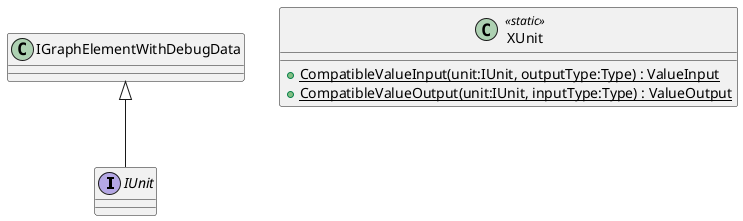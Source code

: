 @startuml
interface IUnit {
}
class XUnit <<static>> {
    + {static} CompatibleValueInput(unit:IUnit, outputType:Type) : ValueInput
    + {static} CompatibleValueOutput(unit:IUnit, inputType:Type) : ValueOutput
}
IGraphElementWithDebugData <|-- IUnit
@enduml
